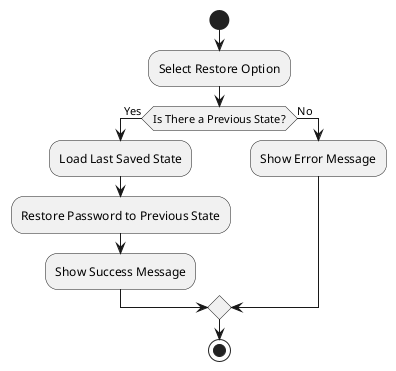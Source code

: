 @startuml
'https://plantuml.com/activity-diagram-beta

start

:Select Restore Option;
if (Is There a Previous State?) then (Yes)
  :Load Last Saved State;
  :Restore Password to Previous State;
  :Show Success Message;
else (No)
  :Show Error Message;
endif

stop

@enduml
